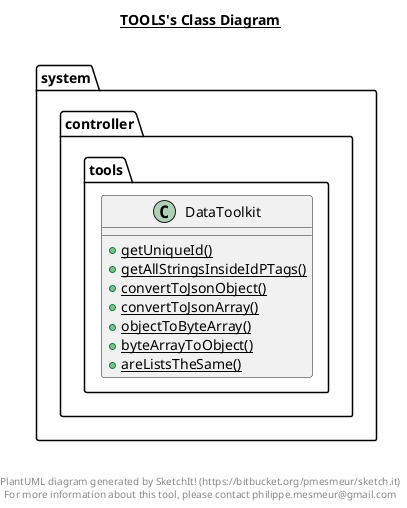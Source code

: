 @startuml

title __TOOLS's Class Diagram__\n

  package system.controller {
    package system.controller.tools {
      class DataToolkit {
          {static} + getUniqueId()
          {static} + getAllStringsInsideIdPTags()
          {static} + convertToJsonObject()
          {static} + convertToJsonArray()
          {static} + objectToByteArray()
          {static} + byteArrayToObject()
          {static} + areListsTheSame()
      }
    }
  }
  



right footer


PlantUML diagram generated by SketchIt! (https://bitbucket.org/pmesmeur/sketch.it)
For more information about this tool, please contact philippe.mesmeur@gmail.com
endfooter

@enduml

